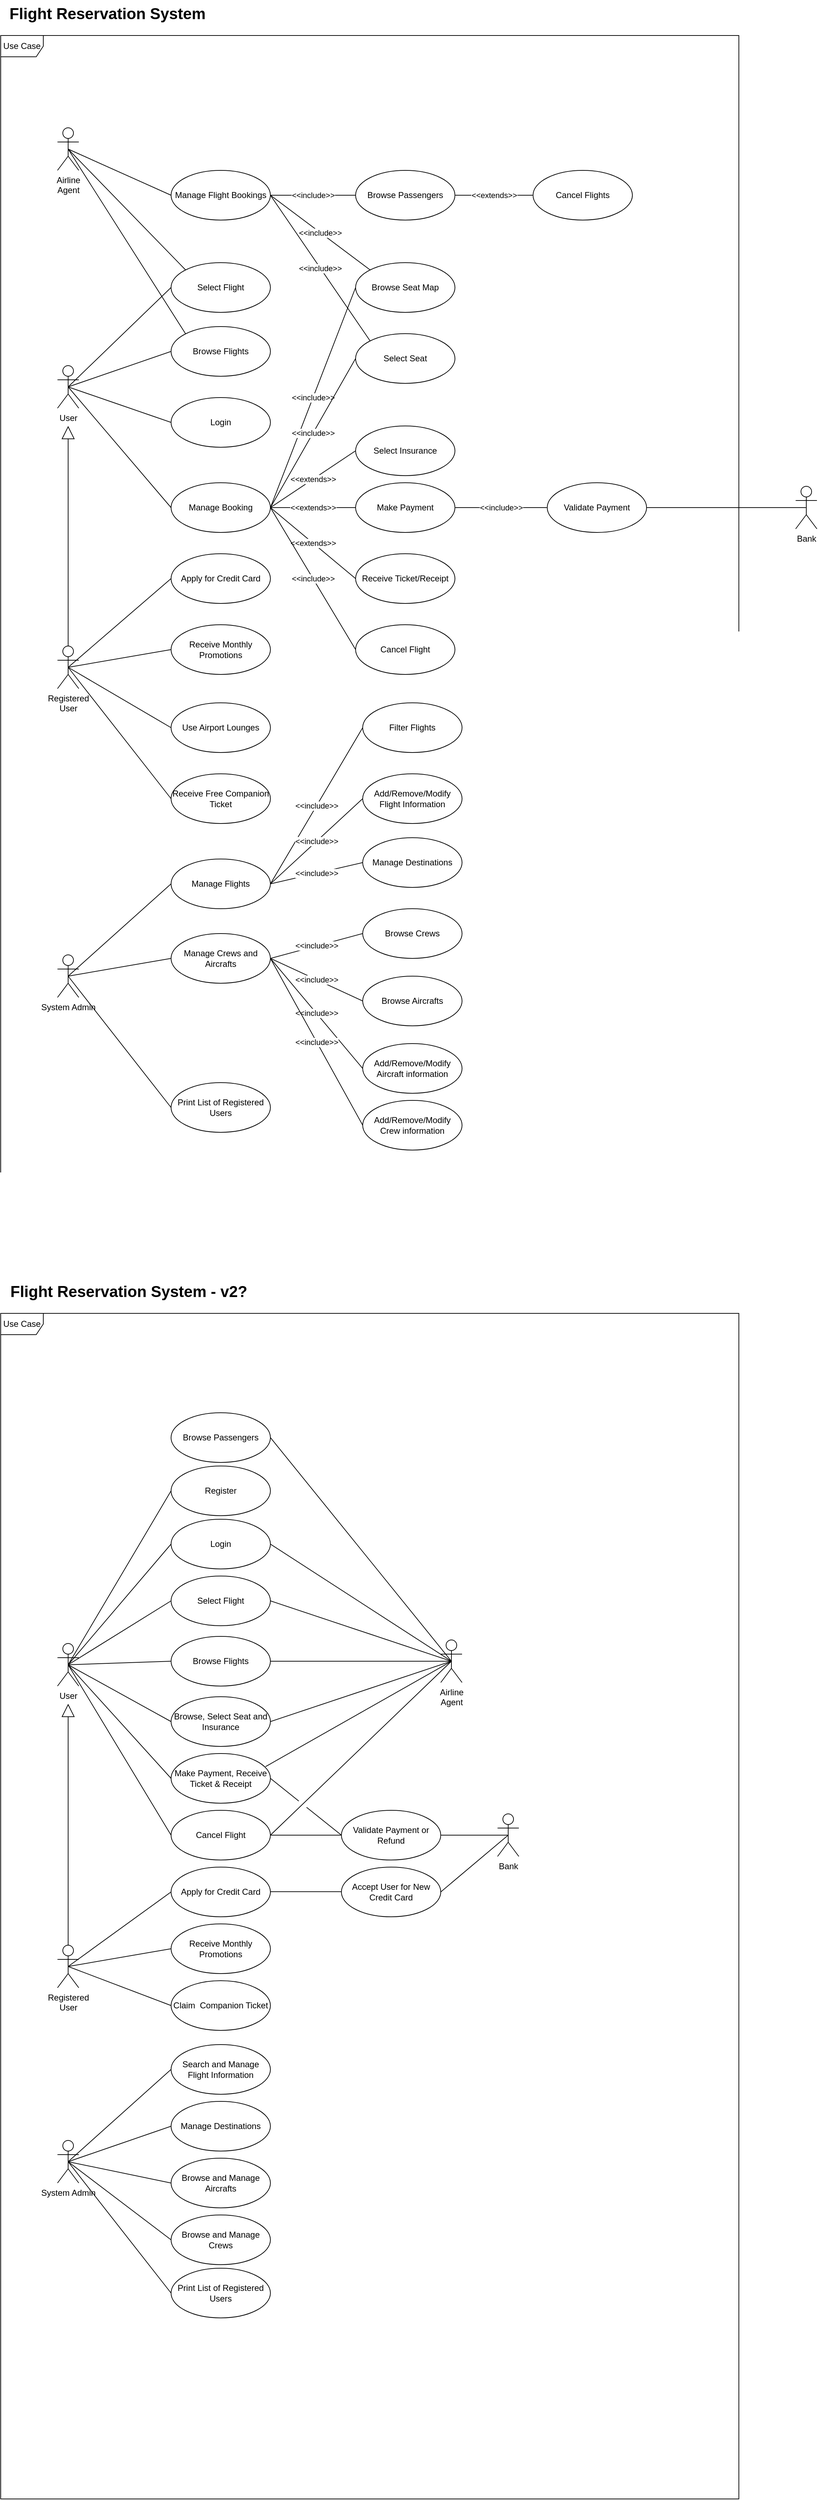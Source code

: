 <mxfile version="22.1.3" type="google">
  <diagram name="Page-1" id="1ck09jtLdA_UZ45gjzAM">
    <mxGraphModel grid="1" page="1" gridSize="10" guides="1" tooltips="1" connect="1" arrows="1" fold="1" pageScale="1" pageWidth="850" pageHeight="1100" math="0" shadow="0">
      <root>
        <mxCell id="0" />
        <mxCell id="1" parent="0" />
        <mxCell id="BXBDbw9fCn3K_kXdg8fw-1" value="Registered&lt;br&gt;User" style="shape=umlActor;verticalLabelPosition=bottom;verticalAlign=top;html=1;" vertex="1" parent="1">
          <mxGeometry x="350" y="600" width="30" height="60" as="geometry" />
        </mxCell>
        <mxCell id="BXBDbw9fCn3K_kXdg8fw-4" value="Use Case" style="shape=umlFrame;whiteSpace=wrap;html=1;pointerEvents=0;" vertex="1" parent="1">
          <mxGeometry x="270" y="-260" width="1040" height="1670" as="geometry" />
        </mxCell>
        <mxCell id="BXBDbw9fCn3K_kXdg8fw-6" value="&lt;font style=&quot;font-size: 22px;&quot;&gt;Flight Reservation System&lt;/font&gt;" style="text;html=1;align=center;verticalAlign=middle;resizable=0;points=[];autosize=1;strokeColor=none;fillColor=none;fontStyle=1" vertex="1" parent="1">
          <mxGeometry x="270" y="-310" width="300" height="40" as="geometry" />
        </mxCell>
        <mxCell id="BXBDbw9fCn3K_kXdg8fw-7" value="Login" style="ellipse;whiteSpace=wrap;html=1;" vertex="1" parent="1">
          <mxGeometry x="510" y="250" width="140" height="70" as="geometry" />
        </mxCell>
        <mxCell id="BXBDbw9fCn3K_kXdg8fw-8" value="Browse Flights" style="ellipse;whiteSpace=wrap;html=1;" vertex="1" parent="1">
          <mxGeometry x="510" y="150" width="140" height="70" as="geometry" />
        </mxCell>
        <mxCell id="BXBDbw9fCn3K_kXdg8fw-9" value="Select Flight" style="ellipse;whiteSpace=wrap;html=1;" vertex="1" parent="1">
          <mxGeometry x="510" y="60" width="140" height="70" as="geometry" />
        </mxCell>
        <mxCell id="BXBDbw9fCn3K_kXdg8fw-10" value="Browse Seat Map" style="ellipse;whiteSpace=wrap;html=1;" vertex="1" parent="1">
          <mxGeometry x="770" y="60" width="140" height="70" as="geometry" />
        </mxCell>
        <mxCell id="BXBDbw9fCn3K_kXdg8fw-11" value="Select Seat" style="ellipse;whiteSpace=wrap;html=1;" vertex="1" parent="1">
          <mxGeometry x="770" y="160" width="140" height="70" as="geometry" />
        </mxCell>
        <mxCell id="BXBDbw9fCn3K_kXdg8fw-12" value="Select Insurance" style="ellipse;whiteSpace=wrap;html=1;" vertex="1" parent="1">
          <mxGeometry x="770" y="290" width="140" height="70" as="geometry" />
        </mxCell>
        <mxCell id="BXBDbw9fCn3K_kXdg8fw-13" value="Make Payment" style="ellipse;whiteSpace=wrap;html=1;" vertex="1" parent="1">
          <mxGeometry x="770" y="370" width="140" height="70" as="geometry" />
        </mxCell>
        <mxCell id="BXBDbw9fCn3K_kXdg8fw-14" value="Receive Ticket/Receipt" style="ellipse;whiteSpace=wrap;html=1;" vertex="1" parent="1">
          <mxGeometry x="770" y="470" width="140" height="70" as="geometry" />
        </mxCell>
        <mxCell id="BXBDbw9fCn3K_kXdg8fw-15" value="Cancel Flight" style="ellipse;whiteSpace=wrap;html=1;" vertex="1" parent="1">
          <mxGeometry x="770" y="570" width="140" height="70" as="geometry" />
        </mxCell>
        <mxCell id="BXBDbw9fCn3K_kXdg8fw-16" value="Apply for Credit Card" style="ellipse;whiteSpace=wrap;html=1;" vertex="1" parent="1">
          <mxGeometry x="510" y="470" width="140" height="70" as="geometry" />
        </mxCell>
        <mxCell id="BXBDbw9fCn3K_kXdg8fw-17" value="Receive Monthly Promotions" style="ellipse;whiteSpace=wrap;html=1;" vertex="1" parent="1">
          <mxGeometry x="510" y="570" width="140" height="70" as="geometry" />
        </mxCell>
        <mxCell id="BXBDbw9fCn3K_kXdg8fw-18" value="Use Airport Lounges" style="ellipse;whiteSpace=wrap;html=1;" vertex="1" parent="1">
          <mxGeometry x="510" y="680" width="140" height="70" as="geometry" />
        </mxCell>
        <mxCell id="BXBDbw9fCn3K_kXdg8fw-19" value="Receive Free Companion Ticket" style="ellipse;whiteSpace=wrap;html=1;" vertex="1" parent="1">
          <mxGeometry x="510" y="780" width="140" height="70" as="geometry" />
        </mxCell>
        <mxCell id="BXBDbw9fCn3K_kXdg8fw-20" value="Manage Booking" style="ellipse;whiteSpace=wrap;html=1;" vertex="1" parent="1">
          <mxGeometry x="510" y="370" width="140" height="70" as="geometry" />
        </mxCell>
        <mxCell id="BXBDbw9fCn3K_kXdg8fw-21" value="&amp;lt;&amp;lt;include&amp;gt;&amp;gt;" style="endArrow=none;html=1;rounded=0;entryX=1;entryY=0.5;entryDx=0;entryDy=0;exitX=0;exitY=0.5;exitDx=0;exitDy=0;" edge="1" parent="1" source="BXBDbw9fCn3K_kXdg8fw-10" target="BXBDbw9fCn3K_kXdg8fw-20">
          <mxGeometry width="50" height="50" relative="1" as="geometry">
            <mxPoint x="400" y="450" as="sourcePoint" />
            <mxPoint x="450" y="400" as="targetPoint" />
          </mxGeometry>
        </mxCell>
        <mxCell id="BXBDbw9fCn3K_kXdg8fw-22" value="&amp;lt;&amp;lt;include&amp;gt;&amp;gt;" style="endArrow=none;html=1;rounded=0;entryX=1;entryY=0.5;entryDx=0;entryDy=0;exitX=0;exitY=0.5;exitDx=0;exitDy=0;" edge="1" parent="1" source="BXBDbw9fCn3K_kXdg8fw-11" target="BXBDbw9fCn3K_kXdg8fw-20">
          <mxGeometry width="50" height="50" relative="1" as="geometry">
            <mxPoint x="770" y="245" as="sourcePoint" />
            <mxPoint x="660" y="415" as="targetPoint" />
          </mxGeometry>
        </mxCell>
        <mxCell id="BXBDbw9fCn3K_kXdg8fw-23" value="&amp;lt;&amp;lt;extends&amp;gt;&amp;gt;" style="endArrow=none;html=1;rounded=0;entryX=1;entryY=0.5;entryDx=0;entryDy=0;exitX=0;exitY=0.5;exitDx=0;exitDy=0;" edge="1" parent="1" source="BXBDbw9fCn3K_kXdg8fw-12" target="BXBDbw9fCn3K_kXdg8fw-20">
          <mxGeometry width="50" height="50" relative="1" as="geometry">
            <mxPoint x="780" y="345" as="sourcePoint" />
            <mxPoint x="660" y="415" as="targetPoint" />
          </mxGeometry>
        </mxCell>
        <mxCell id="BXBDbw9fCn3K_kXdg8fw-24" value="&amp;lt;&amp;lt;extends&amp;gt;&amp;gt;" style="endArrow=none;html=1;rounded=0;entryX=1;entryY=0.5;entryDx=0;entryDy=0;exitX=0;exitY=0.5;exitDx=0;exitDy=0;" edge="1" parent="1" source="BXBDbw9fCn3K_kXdg8fw-13" target="BXBDbw9fCn3K_kXdg8fw-20">
          <mxGeometry width="50" height="50" relative="1" as="geometry">
            <mxPoint x="790" y="355" as="sourcePoint" />
            <mxPoint x="670" y="425" as="targetPoint" />
            <mxPoint as="offset" />
          </mxGeometry>
        </mxCell>
        <mxCell id="BXBDbw9fCn3K_kXdg8fw-25" value="&amp;lt;&amp;lt;extends&amp;gt;&amp;gt;" style="endArrow=none;html=1;rounded=0;entryX=1;entryY=0.5;entryDx=0;entryDy=0;exitX=0;exitY=0.5;exitDx=0;exitDy=0;" edge="1" parent="1" source="BXBDbw9fCn3K_kXdg8fw-14" target="BXBDbw9fCn3K_kXdg8fw-20">
          <mxGeometry width="50" height="50" relative="1" as="geometry">
            <mxPoint x="800" y="365" as="sourcePoint" />
            <mxPoint x="680" y="435" as="targetPoint" />
          </mxGeometry>
        </mxCell>
        <mxCell id="BXBDbw9fCn3K_kXdg8fw-26" value="&amp;lt;&amp;lt;include&amp;gt;&amp;gt;" style="endArrow=none;html=1;rounded=0;entryX=1;entryY=0.5;entryDx=0;entryDy=0;exitX=0;exitY=0.5;exitDx=0;exitDy=0;" edge="1" parent="1" source="BXBDbw9fCn3K_kXdg8fw-15" target="BXBDbw9fCn3K_kXdg8fw-20">
          <mxGeometry width="50" height="50" relative="1" as="geometry">
            <mxPoint x="810" y="375" as="sourcePoint" />
            <mxPoint x="690" y="445" as="targetPoint" />
          </mxGeometry>
        </mxCell>
        <mxCell id="BXBDbw9fCn3K_kXdg8fw-27" value="User" style="shape=umlActor;verticalLabelPosition=bottom;verticalAlign=top;html=1;" vertex="1" parent="1">
          <mxGeometry x="350" y="205" width="30" height="60" as="geometry" />
        </mxCell>
        <mxCell id="BXBDbw9fCn3K_kXdg8fw-28" value="" style="endArrow=none;html=1;rounded=0;entryX=0.5;entryY=0.5;entryDx=0;entryDy=0;exitX=0;exitY=0.5;exitDx=0;exitDy=0;entryPerimeter=0;" edge="1" parent="1" source="BXBDbw9fCn3K_kXdg8fw-16" target="BXBDbw9fCn3K_kXdg8fw-1">
          <mxGeometry x="0.003" width="50" height="50" relative="1" as="geometry">
            <mxPoint x="810" y="775" as="sourcePoint" />
            <mxPoint x="660" y="415" as="targetPoint" />
            <mxPoint as="offset" />
          </mxGeometry>
        </mxCell>
        <mxCell id="BXBDbw9fCn3K_kXdg8fw-30" value="" style="endArrow=none;html=1;rounded=0;entryX=0.5;entryY=0.5;entryDx=0;entryDy=0;exitX=0;exitY=0.5;exitDx=0;exitDy=0;entryPerimeter=0;" edge="1" parent="1" source="BXBDbw9fCn3K_kXdg8fw-17" target="BXBDbw9fCn3K_kXdg8fw-1">
          <mxGeometry x="0.003" width="50" height="50" relative="1" as="geometry">
            <mxPoint x="520" y="515" as="sourcePoint" />
            <mxPoint x="375" y="640" as="targetPoint" />
            <mxPoint as="offset" />
          </mxGeometry>
        </mxCell>
        <mxCell id="BXBDbw9fCn3K_kXdg8fw-31" value="" style="endArrow=none;html=1;rounded=0;entryX=0.5;entryY=0.5;entryDx=0;entryDy=0;exitX=0;exitY=0.5;exitDx=0;exitDy=0;entryPerimeter=0;" edge="1" parent="1" source="BXBDbw9fCn3K_kXdg8fw-18" target="BXBDbw9fCn3K_kXdg8fw-1">
          <mxGeometry x="0.003" width="50" height="50" relative="1" as="geometry">
            <mxPoint x="520" y="615" as="sourcePoint" />
            <mxPoint x="375" y="640" as="targetPoint" />
            <mxPoint as="offset" />
          </mxGeometry>
        </mxCell>
        <mxCell id="BXBDbw9fCn3K_kXdg8fw-32" value="" style="endArrow=none;html=1;rounded=0;entryX=0.5;entryY=0.5;entryDx=0;entryDy=0;exitX=0;exitY=0.5;exitDx=0;exitDy=0;entryPerimeter=0;" edge="1" parent="1" source="BXBDbw9fCn3K_kXdg8fw-19" target="BXBDbw9fCn3K_kXdg8fw-1">
          <mxGeometry x="0.003" width="50" height="50" relative="1" as="geometry">
            <mxPoint x="1530" y="585" as="sourcePoint" />
            <mxPoint x="1385" y="400" as="targetPoint" />
            <mxPoint as="offset" />
          </mxGeometry>
        </mxCell>
        <mxCell id="BXBDbw9fCn3K_kXdg8fw-33" value="" style="endArrow=block;endSize=16;endFill=0;html=1;rounded=0;exitX=0.5;exitY=0;exitDx=0;exitDy=0;exitPerimeter=0;" edge="1" parent="1" source="BXBDbw9fCn3K_kXdg8fw-1">
          <mxGeometry width="160" relative="1" as="geometry">
            <mxPoint x="225" y="512.02" as="sourcePoint" />
            <mxPoint x="365" y="290" as="targetPoint" />
            <mxPoint as="offset" />
          </mxGeometry>
        </mxCell>
        <mxCell id="BXBDbw9fCn3K_kXdg8fw-38" value="" style="endArrow=none;html=1;rounded=0;entryX=0.5;entryY=0.5;entryDx=0;entryDy=0;exitX=0;exitY=0.5;exitDx=0;exitDy=0;entryPerimeter=0;" edge="1" parent="1" source="BXBDbw9fCn3K_kXdg8fw-7" target="BXBDbw9fCn3K_kXdg8fw-27">
          <mxGeometry x="0.003" width="50" height="50" relative="1" as="geometry">
            <mxPoint x="510" y="95" as="sourcePoint" />
            <mxPoint x="365" y="235" as="targetPoint" />
            <mxPoint as="offset" />
          </mxGeometry>
        </mxCell>
        <mxCell id="BXBDbw9fCn3K_kXdg8fw-39" value="" style="endArrow=none;html=1;rounded=0;entryX=0.5;entryY=0.5;entryDx=0;entryDy=0;exitX=0;exitY=0.5;exitDx=0;exitDy=0;entryPerimeter=0;" edge="1" parent="1" source="BXBDbw9fCn3K_kXdg8fw-8" target="BXBDbw9fCn3K_kXdg8fw-27">
          <mxGeometry x="0.003" width="50" height="50" relative="1" as="geometry">
            <mxPoint x="520" y="105" as="sourcePoint" />
            <mxPoint x="375" y="245" as="targetPoint" />
            <mxPoint as="offset" />
          </mxGeometry>
        </mxCell>
        <mxCell id="BXBDbw9fCn3K_kXdg8fw-40" value="" style="endArrow=none;html=1;rounded=0;entryX=0.5;entryY=0.5;entryDx=0;entryDy=0;exitX=0;exitY=0.5;exitDx=0;exitDy=0;entryPerimeter=0;" edge="1" parent="1" source="BXBDbw9fCn3K_kXdg8fw-9" target="BXBDbw9fCn3K_kXdg8fw-27">
          <mxGeometry x="0.003" width="50" height="50" relative="1" as="geometry">
            <mxPoint x="520" y="205" as="sourcePoint" />
            <mxPoint x="375" y="245" as="targetPoint" />
            <mxPoint as="offset" />
          </mxGeometry>
        </mxCell>
        <mxCell id="BXBDbw9fCn3K_kXdg8fw-41" value="" style="endArrow=none;html=1;rounded=0;entryX=0.5;entryY=0.5;entryDx=0;entryDy=0;exitX=0;exitY=0.5;exitDx=0;exitDy=0;entryPerimeter=0;" edge="1" parent="1" source="BXBDbw9fCn3K_kXdg8fw-20" target="BXBDbw9fCn3K_kXdg8fw-27">
          <mxGeometry x="0.003" width="50" height="50" relative="1" as="geometry">
            <mxPoint x="520" y="295" as="sourcePoint" />
            <mxPoint x="375" y="245" as="targetPoint" />
            <mxPoint as="offset" />
          </mxGeometry>
        </mxCell>
        <mxCell id="BXBDbw9fCn3K_kXdg8fw-42" value="System Admin" style="shape=umlActor;verticalLabelPosition=bottom;verticalAlign=top;html=1;" vertex="1" parent="1">
          <mxGeometry x="350" y="1035" width="30" height="60" as="geometry" />
        </mxCell>
        <mxCell id="BXBDbw9fCn3K_kXdg8fw-43" value="Manage Crews and Aircrafts" style="ellipse;whiteSpace=wrap;html=1;" vertex="1" parent="1">
          <mxGeometry x="510" y="1005" width="140" height="70" as="geometry" />
        </mxCell>
        <mxCell id="BXBDbw9fCn3K_kXdg8fw-45" value="Print List of Registered Users" style="ellipse;whiteSpace=wrap;html=1;" vertex="1" parent="1">
          <mxGeometry x="510" y="1215" width="140" height="70" as="geometry" />
        </mxCell>
        <mxCell id="BXBDbw9fCn3K_kXdg8fw-46" value="" style="endArrow=none;html=1;rounded=0;entryX=0.5;entryY=0.5;entryDx=0;entryDy=0;exitX=0;exitY=0.5;exitDx=0;exitDy=0;entryPerimeter=0;" edge="1" parent="1" source="BXBDbw9fCn3K_kXdg8fw-50" target="BXBDbw9fCn3K_kXdg8fw-42">
          <mxGeometry x="0.003" width="50" height="50" relative="1" as="geometry">
            <mxPoint x="510" y="940" as="sourcePoint" />
            <mxPoint x="660" y="850" as="targetPoint" />
            <mxPoint as="offset" />
          </mxGeometry>
        </mxCell>
        <mxCell id="BXBDbw9fCn3K_kXdg8fw-47" value="" style="endArrow=none;html=1;rounded=0;entryX=0.5;entryY=0.5;entryDx=0;entryDy=0;exitX=0;exitY=0.5;exitDx=0;exitDy=0;entryPerimeter=0;" edge="1" parent="1" source="BXBDbw9fCn3K_kXdg8fw-43" target="BXBDbw9fCn3K_kXdg8fw-42">
          <mxGeometry x="0.003" width="50" height="50" relative="1" as="geometry">
            <mxPoint x="520" y="950" as="sourcePoint" />
            <mxPoint x="375" y="1075" as="targetPoint" />
            <mxPoint as="offset" />
          </mxGeometry>
        </mxCell>
        <mxCell id="BXBDbw9fCn3K_kXdg8fw-49" value="" style="endArrow=none;html=1;rounded=0;entryX=0.5;entryY=0.5;entryDx=0;entryDy=0;exitX=0;exitY=0.5;exitDx=0;exitDy=0;entryPerimeter=0;" edge="1" parent="1" source="BXBDbw9fCn3K_kXdg8fw-45" target="BXBDbw9fCn3K_kXdg8fw-42">
          <mxGeometry x="0.003" width="50" height="50" relative="1" as="geometry">
            <mxPoint x="520" y="1160" as="sourcePoint" />
            <mxPoint x="375" y="1075" as="targetPoint" />
            <mxPoint as="offset" />
          </mxGeometry>
        </mxCell>
        <mxCell id="BXBDbw9fCn3K_kXdg8fw-50" value="Manage Flights" style="ellipse;whiteSpace=wrap;html=1;" vertex="1" parent="1">
          <mxGeometry x="510" y="900" width="140" height="70" as="geometry" />
        </mxCell>
        <mxCell id="BXBDbw9fCn3K_kXdg8fw-53" value="Validate Payment" style="ellipse;whiteSpace=wrap;html=1;" vertex="1" parent="1">
          <mxGeometry x="1040" y="370" width="140" height="70" as="geometry" />
        </mxCell>
        <mxCell id="BXBDbw9fCn3K_kXdg8fw-55" value="&amp;lt;&amp;lt;include&amp;gt;&amp;gt;" style="endArrow=none;html=1;rounded=0;entryX=0;entryY=0.5;entryDx=0;entryDy=0;exitX=1;exitY=0.5;exitDx=0;exitDy=0;" edge="1" parent="1" source="BXBDbw9fCn3K_kXdg8fw-13" target="BXBDbw9fCn3K_kXdg8fw-53">
          <mxGeometry width="50" height="50" relative="1" as="geometry">
            <mxPoint x="780" y="415" as="sourcePoint" />
            <mxPoint x="660" y="415" as="targetPoint" />
          </mxGeometry>
        </mxCell>
        <mxCell id="BXBDbw9fCn3K_kXdg8fw-57" value="Bank" style="shape=umlActor;verticalLabelPosition=bottom;verticalAlign=top;html=1;" vertex="1" parent="1">
          <mxGeometry x="1390" y="375" width="30" height="60" as="geometry" />
        </mxCell>
        <mxCell id="BXBDbw9fCn3K_kXdg8fw-59" value="" style="endArrow=none;html=1;rounded=0;entryX=0.5;entryY=0.5;entryDx=0;entryDy=0;exitX=1;exitY=0.5;exitDx=0;exitDy=0;entryPerimeter=0;" edge="1" parent="1" source="BXBDbw9fCn3K_kXdg8fw-53" target="BXBDbw9fCn3K_kXdg8fw-57">
          <mxGeometry x="0.003" width="50" height="50" relative="1" as="geometry">
            <mxPoint x="520" y="415" as="sourcePoint" />
            <mxPoint x="375" y="245" as="targetPoint" />
            <mxPoint as="offset" />
          </mxGeometry>
        </mxCell>
        <mxCell id="BXBDbw9fCn3K_kXdg8fw-60" value="Airline&lt;br&gt;Agent" style="shape=umlActor;verticalLabelPosition=bottom;verticalAlign=top;html=1;" vertex="1" parent="1">
          <mxGeometry x="350" y="-130" width="30" height="60" as="geometry" />
        </mxCell>
        <mxCell id="BXBDbw9fCn3K_kXdg8fw-62" value="" style="endArrow=none;html=1;rounded=0;entryX=0;entryY=0;entryDx=0;entryDy=0;exitX=0.5;exitY=0.5;exitDx=0;exitDy=0;exitPerimeter=0;" edge="1" parent="1" source="BXBDbw9fCn3K_kXdg8fw-60" target="BXBDbw9fCn3K_kXdg8fw-9">
          <mxGeometry x="0.003" width="50" height="50" relative="1" as="geometry">
            <mxPoint x="520" y="105" as="sourcePoint" />
            <mxPoint x="375" y="245" as="targetPoint" />
            <mxPoint as="offset" />
          </mxGeometry>
        </mxCell>
        <mxCell id="BXBDbw9fCn3K_kXdg8fw-63" value="" style="endArrow=none;html=1;rounded=0;entryX=0;entryY=0;entryDx=0;entryDy=0;exitX=0.5;exitY=0.5;exitDx=0;exitDy=0;exitPerimeter=0;" edge="1" parent="1" source="BXBDbw9fCn3K_kXdg8fw-60" target="BXBDbw9fCn3K_kXdg8fw-8">
          <mxGeometry x="0.003" width="50" height="50" relative="1" as="geometry">
            <mxPoint x="375" y="-90" as="sourcePoint" />
            <mxPoint x="520" y="105" as="targetPoint" />
            <mxPoint as="offset" />
          </mxGeometry>
        </mxCell>
        <mxCell id="BXBDbw9fCn3K_kXdg8fw-64" value="Manage Flight Bookings" style="ellipse;whiteSpace=wrap;html=1;" vertex="1" parent="1">
          <mxGeometry x="510" y="-70" width="140" height="70" as="geometry" />
        </mxCell>
        <mxCell id="BXBDbw9fCn3K_kXdg8fw-65" value="&amp;lt;&amp;lt;include&amp;gt;&amp;gt;" style="endArrow=none;html=1;rounded=0;entryX=0;entryY=0;entryDx=0;entryDy=0;exitX=1;exitY=0.5;exitDx=0;exitDy=0;" edge="1" parent="1" source="BXBDbw9fCn3K_kXdg8fw-64" target="BXBDbw9fCn3K_kXdg8fw-10">
          <mxGeometry width="50" height="50" relative="1" as="geometry">
            <mxPoint x="780" y="105" as="sourcePoint" />
            <mxPoint x="660" y="415" as="targetPoint" />
          </mxGeometry>
        </mxCell>
        <mxCell id="BXBDbw9fCn3K_kXdg8fw-66" value="&amp;lt;&amp;lt;include&amp;gt;&amp;gt;" style="endArrow=none;html=1;rounded=0;entryX=0;entryY=0;entryDx=0;entryDy=0;exitX=1;exitY=0.5;exitDx=0;exitDy=0;" edge="1" parent="1" source="BXBDbw9fCn3K_kXdg8fw-64" target="BXBDbw9fCn3K_kXdg8fw-11">
          <mxGeometry width="50" height="50" relative="1" as="geometry">
            <mxPoint x="660" y="-25" as="sourcePoint" />
            <mxPoint x="801" y="80" as="targetPoint" />
          </mxGeometry>
        </mxCell>
        <mxCell id="BXBDbw9fCn3K_kXdg8fw-67" value="Browse Passengers" style="ellipse;whiteSpace=wrap;html=1;" vertex="1" parent="1">
          <mxGeometry x="770" y="-70" width="140" height="70" as="geometry" />
        </mxCell>
        <mxCell id="BXBDbw9fCn3K_kXdg8fw-68" value="&amp;lt;&amp;lt;include&amp;gt;&amp;gt;" style="endArrow=none;html=1;rounded=0;entryX=0;entryY=0.5;entryDx=0;entryDy=0;exitX=1;exitY=0.5;exitDx=0;exitDy=0;" edge="1" parent="1" source="BXBDbw9fCn3K_kXdg8fw-64" target="BXBDbw9fCn3K_kXdg8fw-67">
          <mxGeometry width="50" height="50" relative="1" as="geometry">
            <mxPoint x="660" y="-25" as="sourcePoint" />
            <mxPoint x="801" y="80" as="targetPoint" />
          </mxGeometry>
        </mxCell>
        <mxCell id="BXBDbw9fCn3K_kXdg8fw-69" value="" style="endArrow=none;html=1;rounded=0;entryX=0;entryY=0.5;entryDx=0;entryDy=0;exitX=0.5;exitY=0.5;exitDx=0;exitDy=0;exitPerimeter=0;" edge="1" parent="1" source="BXBDbw9fCn3K_kXdg8fw-60" target="BXBDbw9fCn3K_kXdg8fw-64">
          <mxGeometry x="0.003" width="50" height="50" relative="1" as="geometry">
            <mxPoint x="375" y="-90" as="sourcePoint" />
            <mxPoint x="541" y="80" as="targetPoint" />
            <mxPoint as="offset" />
          </mxGeometry>
        </mxCell>
        <mxCell id="BXBDbw9fCn3K_kXdg8fw-74" value="Cancel Flights" style="ellipse;whiteSpace=wrap;html=1;" vertex="1" parent="1">
          <mxGeometry x="1020" y="-70" width="140" height="70" as="geometry" />
        </mxCell>
        <mxCell id="BXBDbw9fCn3K_kXdg8fw-76" value="&amp;lt;&amp;lt;include&amp;gt;&amp;gt;" style="endArrow=none;html=1;rounded=0;entryX=0;entryY=0.5;entryDx=0;entryDy=0;exitX=1;exitY=0.5;exitDx=0;exitDy=0;" edge="1" parent="1" source="BXBDbw9fCn3K_kXdg8fw-50" target="BXBDbw9fCn3K_kXdg8fw-77">
          <mxGeometry width="50" height="50" relative="1" as="geometry">
            <mxPoint x="780" y="615" as="sourcePoint" />
            <mxPoint x="660" y="415" as="targetPoint" />
          </mxGeometry>
        </mxCell>
        <mxCell id="BXBDbw9fCn3K_kXdg8fw-77" value="Filter Flights" style="ellipse;whiteSpace=wrap;html=1;" vertex="1" parent="1">
          <mxGeometry x="780" y="680" width="140" height="70" as="geometry" />
        </mxCell>
        <mxCell id="BXBDbw9fCn3K_kXdg8fw-78" value="Add/Remove/Modify&lt;br&gt;Flight Information" style="ellipse;whiteSpace=wrap;html=1;" vertex="1" parent="1">
          <mxGeometry x="780" y="780" width="140" height="70" as="geometry" />
        </mxCell>
        <mxCell id="BXBDbw9fCn3K_kXdg8fw-79" value="&amp;lt;&amp;lt;include&amp;gt;&amp;gt;" style="endArrow=none;html=1;rounded=0;entryX=0;entryY=0.5;entryDx=0;entryDy=0;exitX=1;exitY=0.5;exitDx=0;exitDy=0;" edge="1" parent="1" source="BXBDbw9fCn3K_kXdg8fw-50" target="BXBDbw9fCn3K_kXdg8fw-78">
          <mxGeometry width="50" height="50" relative="1" as="geometry">
            <mxPoint x="660" y="945" as="sourcePoint" />
            <mxPoint x="790" y="875" as="targetPoint" />
          </mxGeometry>
        </mxCell>
        <mxCell id="BXBDbw9fCn3K_kXdg8fw-80" value="Browse Crews" style="ellipse;whiteSpace=wrap;html=1;" vertex="1" parent="1">
          <mxGeometry x="780" y="970" width="140" height="70" as="geometry" />
        </mxCell>
        <mxCell id="BXBDbw9fCn3K_kXdg8fw-81" value="Browse Aircrafts" style="ellipse;whiteSpace=wrap;html=1;" vertex="1" parent="1">
          <mxGeometry x="780" y="1065" width="140" height="70" as="geometry" />
        </mxCell>
        <mxCell id="BXBDbw9fCn3K_kXdg8fw-82" value="Add/Remove/Modify&lt;br style=&quot;border-color: var(--border-color);&quot;&gt;Aircraft information" style="ellipse;whiteSpace=wrap;html=1;" vertex="1" parent="1">
          <mxGeometry x="780" y="1160" width="140" height="70" as="geometry" />
        </mxCell>
        <mxCell id="BXBDbw9fCn3K_kXdg8fw-83" value="&amp;lt;&amp;lt;include&amp;gt;&amp;gt;" style="endArrow=none;html=1;rounded=0;entryX=0;entryY=0.5;entryDx=0;entryDy=0;exitX=1;exitY=0.5;exitDx=0;exitDy=0;" edge="1" parent="1" source="BXBDbw9fCn3K_kXdg8fw-43" target="BXBDbw9fCn3K_kXdg8fw-80">
          <mxGeometry width="50" height="50" relative="1" as="geometry">
            <mxPoint x="820" y="1195" as="sourcePoint" />
            <mxPoint x="960" y="980" as="targetPoint" />
          </mxGeometry>
        </mxCell>
        <mxCell id="BXBDbw9fCn3K_kXdg8fw-84" value="&amp;lt;&amp;lt;include&amp;gt;&amp;gt;" style="endArrow=none;html=1;rounded=0;entryX=0;entryY=0.5;entryDx=0;entryDy=0;exitX=1;exitY=0.5;exitDx=0;exitDy=0;" edge="1" parent="1" source="BXBDbw9fCn3K_kXdg8fw-43" target="BXBDbw9fCn3K_kXdg8fw-81">
          <mxGeometry width="50" height="50" relative="1" as="geometry">
            <mxPoint x="820" y="1195" as="sourcePoint" />
            <mxPoint x="960" y="1080" as="targetPoint" />
          </mxGeometry>
        </mxCell>
        <mxCell id="BXBDbw9fCn3K_kXdg8fw-85" value="&amp;lt;&amp;lt;include&amp;gt;&amp;gt;" style="endArrow=none;html=1;rounded=0;entryX=0;entryY=0.5;entryDx=0;entryDy=0;exitX=1;exitY=0.5;exitDx=0;exitDy=0;" edge="1" parent="1" source="BXBDbw9fCn3K_kXdg8fw-43" target="BXBDbw9fCn3K_kXdg8fw-82">
          <mxGeometry width="50" height="50" relative="1" as="geometry">
            <mxPoint x="820" y="1195" as="sourcePoint" />
            <mxPoint x="960" y="1175" as="targetPoint" />
          </mxGeometry>
        </mxCell>
        <mxCell id="BXBDbw9fCn3K_kXdg8fw-86" value="Manage Destinations" style="ellipse;whiteSpace=wrap;html=1;" vertex="1" parent="1">
          <mxGeometry x="780" y="870" width="140" height="70" as="geometry" />
        </mxCell>
        <mxCell id="BXBDbw9fCn3K_kXdg8fw-87" value="&amp;lt;&amp;lt;include&amp;gt;&amp;gt;" style="endArrow=none;html=1;rounded=0;entryX=0;entryY=0.5;entryDx=0;entryDy=0;exitX=1;exitY=0.5;exitDx=0;exitDy=0;" edge="1" parent="1" source="BXBDbw9fCn3K_kXdg8fw-50" target="BXBDbw9fCn3K_kXdg8fw-86">
          <mxGeometry width="50" height="50" relative="1" as="geometry">
            <mxPoint x="660" y="945" as="sourcePoint" />
            <mxPoint x="790" y="825" as="targetPoint" />
          </mxGeometry>
        </mxCell>
        <mxCell id="BXBDbw9fCn3K_kXdg8fw-88" value="Add/Remove/Modify&lt;br style=&quot;border-color: var(--border-color);&quot;&gt;Crew information" style="ellipse;whiteSpace=wrap;html=1;" vertex="1" parent="1">
          <mxGeometry x="780" y="1240" width="140" height="70" as="geometry" />
        </mxCell>
        <mxCell id="BXBDbw9fCn3K_kXdg8fw-89" value="&amp;lt;&amp;lt;include&amp;gt;&amp;gt;" style="endArrow=none;html=1;rounded=0;entryX=0;entryY=0.5;entryDx=0;entryDy=0;exitX=1;exitY=0.5;exitDx=0;exitDy=0;" edge="1" parent="1" source="BXBDbw9fCn3K_kXdg8fw-43" target="BXBDbw9fCn3K_kXdg8fw-88">
          <mxGeometry width="50" height="50" relative="1" as="geometry">
            <mxPoint x="660" y="1050" as="sourcePoint" />
            <mxPoint x="790" y="1205" as="targetPoint" />
          </mxGeometry>
        </mxCell>
        <mxCell id="BXBDbw9fCn3K_kXdg8fw-90" value="&amp;lt;&amp;lt;extends&amp;gt;&amp;gt;" style="endArrow=none;html=1;rounded=0;entryX=1;entryY=0.5;entryDx=0;entryDy=0;exitX=0;exitY=0.5;exitDx=0;exitDy=0;" edge="1" parent="1" source="BXBDbw9fCn3K_kXdg8fw-74" target="BXBDbw9fCn3K_kXdg8fw-67">
          <mxGeometry width="50" height="50" relative="1" as="geometry">
            <mxPoint x="990" y="-40" as="sourcePoint" />
            <mxPoint x="960" y="-10" as="targetPoint" />
            <mxPoint as="offset" />
          </mxGeometry>
        </mxCell>
        <mxCell id="Ita-3rXcEoMlcefwzyrw-1" value="Registered&lt;br&gt;User" style="shape=umlActor;verticalLabelPosition=bottom;verticalAlign=top;html=1;" vertex="1" parent="1">
          <mxGeometry x="350" y="2430" width="30" height="60" as="geometry" />
        </mxCell>
        <mxCell id="Ita-3rXcEoMlcefwzyrw-2" value="Use Case" style="shape=umlFrame;whiteSpace=wrap;html=1;pointerEvents=0;" vertex="1" parent="1">
          <mxGeometry x="270" y="1540" width="1040" height="1670" as="geometry" />
        </mxCell>
        <mxCell id="Ita-3rXcEoMlcefwzyrw-3" value="&lt;font style=&quot;font-size: 22px;&quot;&gt;Flight Reservation System - v2?&lt;/font&gt;" style="text;html=1;align=center;verticalAlign=middle;resizable=0;points=[];autosize=1;strokeColor=none;fillColor=none;fontStyle=1" vertex="1" parent="1">
          <mxGeometry x="270" y="1490" width="360" height="40" as="geometry" />
        </mxCell>
        <mxCell id="Ita-3rXcEoMlcefwzyrw-4" value="Login" style="ellipse;whiteSpace=wrap;html=1;" vertex="1" parent="1">
          <mxGeometry x="510" y="1830" width="140" height="70" as="geometry" />
        </mxCell>
        <mxCell id="Ita-3rXcEoMlcefwzyrw-5" value="Browse Flights" style="ellipse;whiteSpace=wrap;html=1;" vertex="1" parent="1">
          <mxGeometry x="510" y="1995" width="140" height="70" as="geometry" />
        </mxCell>
        <mxCell id="Ita-3rXcEoMlcefwzyrw-6" value="Select Flight" style="ellipse;whiteSpace=wrap;html=1;" vertex="1" parent="1">
          <mxGeometry x="510" y="1910" width="140" height="70" as="geometry" />
        </mxCell>
        <mxCell id="Ita-3rXcEoMlcefwzyrw-7" value="Browse, Select Seat and Insurance" style="ellipse;whiteSpace=wrap;html=1;" vertex="1" parent="1">
          <mxGeometry x="510" y="2080" width="140" height="70" as="geometry" />
        </mxCell>
        <mxCell id="Ita-3rXcEoMlcefwzyrw-10" value="Make Payment, Receive Ticket &amp;amp; Receipt" style="ellipse;whiteSpace=wrap;html=1;" vertex="1" parent="1">
          <mxGeometry x="510" y="2160" width="140" height="70" as="geometry" />
        </mxCell>
        <mxCell id="Ita-3rXcEoMlcefwzyrw-13" value="Apply for Credit Card" style="ellipse;whiteSpace=wrap;html=1;" vertex="1" parent="1">
          <mxGeometry x="510" y="2320" width="140" height="70" as="geometry" />
        </mxCell>
        <mxCell id="Ita-3rXcEoMlcefwzyrw-14" value="Receive Monthly Promotions" style="ellipse;whiteSpace=wrap;html=1;" vertex="1" parent="1">
          <mxGeometry x="510" y="2400" width="140" height="70" as="geometry" />
        </mxCell>
        <mxCell id="Ita-3rXcEoMlcefwzyrw-16" value="Claim&amp;nbsp; Companion Ticket" style="ellipse;whiteSpace=wrap;html=1;" vertex="1" parent="1">
          <mxGeometry x="510" y="2480" width="140" height="70" as="geometry" />
        </mxCell>
        <mxCell id="Ita-3rXcEoMlcefwzyrw-24" value="User" style="shape=umlActor;verticalLabelPosition=bottom;verticalAlign=top;html=1;" vertex="1" parent="1">
          <mxGeometry x="350" y="2005" width="30" height="60" as="geometry" />
        </mxCell>
        <mxCell id="Ita-3rXcEoMlcefwzyrw-25" value="" style="endArrow=none;html=1;rounded=0;entryX=0.5;entryY=0.5;entryDx=0;entryDy=0;exitX=0;exitY=0.5;exitDx=0;exitDy=0;entryPerimeter=0;" edge="1" parent="1" source="Ita-3rXcEoMlcefwzyrw-13" target="Ita-3rXcEoMlcefwzyrw-1">
          <mxGeometry x="0.003" width="50" height="50" relative="1" as="geometry">
            <mxPoint x="810" y="2605" as="sourcePoint" />
            <mxPoint x="660" y="2245" as="targetPoint" />
            <mxPoint as="offset" />
          </mxGeometry>
        </mxCell>
        <mxCell id="Ita-3rXcEoMlcefwzyrw-26" value="" style="endArrow=none;html=1;rounded=0;entryX=0.5;entryY=0.5;entryDx=0;entryDy=0;exitX=0;exitY=0.5;exitDx=0;exitDy=0;entryPerimeter=0;" edge="1" parent="1" source="Ita-3rXcEoMlcefwzyrw-14" target="Ita-3rXcEoMlcefwzyrw-1">
          <mxGeometry x="0.003" width="50" height="50" relative="1" as="geometry">
            <mxPoint x="520" y="2345" as="sourcePoint" />
            <mxPoint x="375" y="2470" as="targetPoint" />
            <mxPoint as="offset" />
          </mxGeometry>
        </mxCell>
        <mxCell id="Ita-3rXcEoMlcefwzyrw-28" value="" style="endArrow=none;html=1;rounded=0;entryX=0.5;entryY=0.5;entryDx=0;entryDy=0;exitX=0;exitY=0.5;exitDx=0;exitDy=0;entryPerimeter=0;" edge="1" parent="1" source="Ita-3rXcEoMlcefwzyrw-16" target="Ita-3rXcEoMlcefwzyrw-1">
          <mxGeometry x="0.003" width="50" height="50" relative="1" as="geometry">
            <mxPoint x="1530" y="2415" as="sourcePoint" />
            <mxPoint x="1385" y="2230" as="targetPoint" />
            <mxPoint as="offset" />
          </mxGeometry>
        </mxCell>
        <mxCell id="Ita-3rXcEoMlcefwzyrw-29" value="" style="endArrow=block;endSize=16;endFill=0;html=1;rounded=0;exitX=0.5;exitY=0;exitDx=0;exitDy=0;exitPerimeter=0;" edge="1" parent="1" source="Ita-3rXcEoMlcefwzyrw-1">
          <mxGeometry width="160" relative="1" as="geometry">
            <mxPoint x="225" y="2342.02" as="sourcePoint" />
            <mxPoint x="365" y="2090" as="targetPoint" />
            <mxPoint as="offset" />
          </mxGeometry>
        </mxCell>
        <mxCell id="Ita-3rXcEoMlcefwzyrw-30" value="" style="endArrow=none;html=1;rounded=0;entryX=0.5;entryY=0.5;entryDx=0;entryDy=0;exitX=0;exitY=0.5;exitDx=0;exitDy=0;entryPerimeter=0;" edge="1" parent="1" source="Ita-3rXcEoMlcefwzyrw-4" target="Ita-3rXcEoMlcefwzyrw-24">
          <mxGeometry x="0.003" width="50" height="50" relative="1" as="geometry">
            <mxPoint x="510" y="1895" as="sourcePoint" />
            <mxPoint x="365" y="2035" as="targetPoint" />
            <mxPoint as="offset" />
          </mxGeometry>
        </mxCell>
        <mxCell id="Ita-3rXcEoMlcefwzyrw-31" value="" style="endArrow=none;html=1;rounded=0;entryX=0.5;entryY=0.5;entryDx=0;entryDy=0;exitX=0;exitY=0.5;exitDx=0;exitDy=0;entryPerimeter=0;" edge="1" parent="1" source="Ita-3rXcEoMlcefwzyrw-5" target="Ita-3rXcEoMlcefwzyrw-24">
          <mxGeometry x="0.003" width="50" height="50" relative="1" as="geometry">
            <mxPoint x="520" y="1905" as="sourcePoint" />
            <mxPoint x="375" y="2045" as="targetPoint" />
            <mxPoint as="offset" />
          </mxGeometry>
        </mxCell>
        <mxCell id="Ita-3rXcEoMlcefwzyrw-32" value="" style="endArrow=none;html=1;rounded=0;entryX=0.5;entryY=0.5;entryDx=0;entryDy=0;exitX=0;exitY=0.5;exitDx=0;exitDy=0;entryPerimeter=0;" edge="1" parent="1" source="Ita-3rXcEoMlcefwzyrw-6" target="Ita-3rXcEoMlcefwzyrw-24">
          <mxGeometry x="0.003" width="50" height="50" relative="1" as="geometry">
            <mxPoint x="520" y="2005" as="sourcePoint" />
            <mxPoint x="375" y="2045" as="targetPoint" />
            <mxPoint as="offset" />
          </mxGeometry>
        </mxCell>
        <mxCell id="Ita-3rXcEoMlcefwzyrw-33" value="" style="endArrow=none;html=1;rounded=0;entryX=0.5;entryY=0.5;entryDx=0;entryDy=0;exitX=0;exitY=0.5;exitDx=0;exitDy=0;entryPerimeter=0;" edge="1" parent="1" source="Ita-3rXcEoMlcefwzyrw-7" target="Ita-3rXcEoMlcefwzyrw-24">
          <mxGeometry x="0.003" width="50" height="50" relative="1" as="geometry">
            <mxPoint x="510.0" y="2205" as="sourcePoint" />
            <mxPoint x="375" y="2045" as="targetPoint" />
            <mxPoint as="offset" />
          </mxGeometry>
        </mxCell>
        <mxCell id="Ita-3rXcEoMlcefwzyrw-34" value="System Admin" style="shape=umlActor;verticalLabelPosition=bottom;verticalAlign=top;html=1;" vertex="1" parent="1">
          <mxGeometry x="350" y="2705" width="30" height="60" as="geometry" />
        </mxCell>
        <mxCell id="Ita-3rXcEoMlcefwzyrw-36" value="Print List of Registered Users" style="ellipse;whiteSpace=wrap;html=1;" vertex="1" parent="1">
          <mxGeometry x="510" y="2885" width="140" height="70" as="geometry" />
        </mxCell>
        <mxCell id="Ita-3rXcEoMlcefwzyrw-37" value="" style="endArrow=none;html=1;rounded=0;entryX=0.5;entryY=0.5;entryDx=0;entryDy=0;exitX=0;exitY=0.5;exitDx=0;exitDy=0;entryPerimeter=0;" edge="1" parent="1" target="Ita-3rXcEoMlcefwzyrw-34">
          <mxGeometry x="0.003" width="50" height="50" relative="1" as="geometry">
            <mxPoint x="510.0" y="2605" as="sourcePoint" />
            <mxPoint x="660" y="2520" as="targetPoint" />
            <mxPoint as="offset" />
          </mxGeometry>
        </mxCell>
        <mxCell id="Ita-3rXcEoMlcefwzyrw-38" value="" style="endArrow=none;html=1;rounded=0;entryX=0.5;entryY=0.5;entryDx=0;entryDy=0;exitX=0;exitY=0.5;exitDx=0;exitDy=0;entryPerimeter=0;" edge="1" parent="1" source="Ita-3rXcEoMlcefwzyrw-65" target="Ita-3rXcEoMlcefwzyrw-34">
          <mxGeometry x="0.003" width="50" height="50" relative="1" as="geometry">
            <mxPoint x="510.0" y="2710" as="sourcePoint" />
            <mxPoint x="375" y="2745" as="targetPoint" />
            <mxPoint as="offset" />
          </mxGeometry>
        </mxCell>
        <mxCell id="Ita-3rXcEoMlcefwzyrw-39" value="" style="endArrow=none;html=1;rounded=0;entryX=0.5;entryY=0.5;entryDx=0;entryDy=0;exitX=0;exitY=0.5;exitDx=0;exitDy=0;entryPerimeter=0;" edge="1" parent="1" source="Ita-3rXcEoMlcefwzyrw-36" target="Ita-3rXcEoMlcefwzyrw-34">
          <mxGeometry x="0.003" width="50" height="50" relative="1" as="geometry">
            <mxPoint x="520" y="2830" as="sourcePoint" />
            <mxPoint x="375" y="2745" as="targetPoint" />
            <mxPoint as="offset" />
          </mxGeometry>
        </mxCell>
        <mxCell id="Ita-3rXcEoMlcefwzyrw-41" value="Validate Payment or Refund" style="ellipse;whiteSpace=wrap;html=1;" vertex="1" parent="1">
          <mxGeometry x="750" y="2240" width="140" height="70" as="geometry" />
        </mxCell>
        <mxCell id="Ita-3rXcEoMlcefwzyrw-43" value="Bank" style="shape=umlActor;verticalLabelPosition=bottom;verticalAlign=top;html=1;" vertex="1" parent="1">
          <mxGeometry x="970" y="2245" width="30" height="60" as="geometry" />
        </mxCell>
        <mxCell id="Ita-3rXcEoMlcefwzyrw-44" value="" style="endArrow=none;html=1;rounded=0;entryX=0.5;entryY=0.5;entryDx=0;entryDy=0;exitX=1;exitY=0.5;exitDx=0;exitDy=0;entryPerimeter=0;" edge="1" parent="1" source="Ita-3rXcEoMlcefwzyrw-41" target="Ita-3rXcEoMlcefwzyrw-43">
          <mxGeometry x="0.003" width="50" height="50" relative="1" as="geometry">
            <mxPoint x="290" y="2285" as="sourcePoint" />
            <mxPoint x="145" y="2115" as="targetPoint" />
            <mxPoint as="offset" />
          </mxGeometry>
        </mxCell>
        <mxCell id="Ita-3rXcEoMlcefwzyrw-45" value="Airline&lt;br&gt;Agent" style="shape=umlActor;verticalLabelPosition=bottom;verticalAlign=top;html=1;" vertex="1" parent="1">
          <mxGeometry x="890" y="2000" width="30" height="60" as="geometry" />
        </mxCell>
        <mxCell id="Ita-3rXcEoMlcefwzyrw-48" value="Browse Passengers" style="ellipse;whiteSpace=wrap;html=1;" vertex="1" parent="1">
          <mxGeometry x="510" y="1680" width="140" height="70" as="geometry" />
        </mxCell>
        <mxCell id="Ita-3rXcEoMlcefwzyrw-53" value="" style="endArrow=none;html=1;rounded=0;entryX=1;entryY=0.5;entryDx=0;entryDy=0;exitX=0.5;exitY=0.5;exitDx=0;exitDy=0;exitPerimeter=0;" edge="1" parent="1" source="Ita-3rXcEoMlcefwzyrw-45" target="Ita-3rXcEoMlcefwzyrw-48">
          <mxGeometry x="0.003" width="50" height="50" relative="1" as="geometry">
            <mxPoint x="375" y="1800" as="sourcePoint" />
            <mxPoint x="541" y="1970" as="targetPoint" />
            <mxPoint as="offset" />
          </mxGeometry>
        </mxCell>
        <mxCell id="Ita-3rXcEoMlcefwzyrw-54" value="Cancel Flight" style="ellipse;whiteSpace=wrap;html=1;" vertex="1" parent="1">
          <mxGeometry x="510" y="2240" width="140" height="70" as="geometry" />
        </mxCell>
        <mxCell id="Ita-3rXcEoMlcefwzyrw-57" value="Search and Manage&lt;br&gt;Flight Information" style="ellipse;whiteSpace=wrap;html=1;" vertex="1" parent="1">
          <mxGeometry x="510" y="2570" width="140" height="70" as="geometry" />
        </mxCell>
        <mxCell id="Ita-3rXcEoMlcefwzyrw-61" value="Browse and Manage Aircrafts" style="ellipse;whiteSpace=wrap;html=1;" vertex="1" parent="1">
          <mxGeometry x="510" y="2730" width="140" height="70" as="geometry" />
        </mxCell>
        <mxCell id="Ita-3rXcEoMlcefwzyrw-65" value="Manage Destinations" style="ellipse;whiteSpace=wrap;html=1;" vertex="1" parent="1">
          <mxGeometry x="510" y="2650" width="140" height="70" as="geometry" />
        </mxCell>
        <mxCell id="Ita-3rXcEoMlcefwzyrw-67" value="Browse and Manage Crews" style="ellipse;whiteSpace=wrap;html=1;" vertex="1" parent="1">
          <mxGeometry x="510" y="2810" width="140" height="70" as="geometry" />
        </mxCell>
        <mxCell id="Ita-3rXcEoMlcefwzyrw-72" value="" style="endArrow=none;html=1;rounded=0;entryX=0.5;entryY=0.5;entryDx=0;entryDy=0;exitX=0;exitY=0.5;exitDx=0;exitDy=0;entryPerimeter=0;" edge="1" parent="1" source="Ita-3rXcEoMlcefwzyrw-54" target="Ita-3rXcEoMlcefwzyrw-24">
          <mxGeometry x="0.003" width="50" height="50" relative="1" as="geometry">
            <mxPoint x="520" y="1905" as="sourcePoint" />
            <mxPoint x="375" y="2045" as="targetPoint" />
            <mxPoint as="offset" />
          </mxGeometry>
        </mxCell>
        <mxCell id="Ita-3rXcEoMlcefwzyrw-73" value="Register" style="ellipse;whiteSpace=wrap;html=1;" vertex="1" parent="1">
          <mxGeometry x="510" y="1755" width="140" height="70" as="geometry" />
        </mxCell>
        <mxCell id="Ita-3rXcEoMlcefwzyrw-74" value="" style="endArrow=none;html=1;rounded=0;entryX=0.5;entryY=0.5;entryDx=0;entryDy=0;exitX=0;exitY=0.5;exitDx=0;exitDy=0;entryPerimeter=0;" edge="1" parent="1" source="Ita-3rXcEoMlcefwzyrw-73" target="Ita-3rXcEoMlcefwzyrw-24">
          <mxGeometry x="0.003" width="50" height="50" relative="1" as="geometry">
            <mxPoint x="520" y="1875" as="sourcePoint" />
            <mxPoint x="375" y="2045" as="targetPoint" />
            <mxPoint as="offset" />
          </mxGeometry>
        </mxCell>
        <mxCell id="Ita-3rXcEoMlcefwzyrw-75" value="" style="endArrow=none;html=1;rounded=0;entryX=0.5;entryY=0.5;entryDx=0;entryDy=0;exitX=0;exitY=0.5;exitDx=0;exitDy=0;entryPerimeter=0;" edge="1" parent="1" source="Ita-3rXcEoMlcefwzyrw-61" target="Ita-3rXcEoMlcefwzyrw-34">
          <mxGeometry x="0.003" width="50" height="50" relative="1" as="geometry">
            <mxPoint x="520" y="2695" as="sourcePoint" />
            <mxPoint x="375" y="2745" as="targetPoint" />
            <mxPoint as="offset" />
          </mxGeometry>
        </mxCell>
        <mxCell id="Ita-3rXcEoMlcefwzyrw-76" value="" style="endArrow=none;html=1;rounded=0;entryX=0.5;entryY=0.5;entryDx=0;entryDy=0;exitX=0;exitY=0.5;exitDx=0;exitDy=0;entryPerimeter=0;" edge="1" parent="1" source="Ita-3rXcEoMlcefwzyrw-67" target="Ita-3rXcEoMlcefwzyrw-34">
          <mxGeometry x="0.003" width="50" height="50" relative="1" as="geometry">
            <mxPoint x="520" y="2775" as="sourcePoint" />
            <mxPoint x="375" y="2745" as="targetPoint" />
            <mxPoint as="offset" />
          </mxGeometry>
        </mxCell>
        <mxCell id="Ita-3rXcEoMlcefwzyrw-78" value="" style="endArrow=none;html=1;rounded=0;entryX=0.5;entryY=0.5;entryDx=0;entryDy=0;exitX=0;exitY=0.5;exitDx=0;exitDy=0;entryPerimeter=0;" edge="1" parent="1" source="Ita-3rXcEoMlcefwzyrw-10" target="Ita-3rXcEoMlcefwzyrw-24">
          <mxGeometry x="0.003" width="50" height="50" relative="1" as="geometry">
            <mxPoint x="520.0" y="2215" as="sourcePoint" />
            <mxPoint x="375" y="2045" as="targetPoint" />
            <mxPoint as="offset" />
          </mxGeometry>
        </mxCell>
        <mxCell id="Ita-3rXcEoMlcefwzyrw-80" value="" style="endArrow=none;html=1;rounded=0;entryX=1;entryY=0.5;entryDx=0;entryDy=0;exitX=0.5;exitY=0.5;exitDx=0;exitDy=0;exitPerimeter=0;" edge="1" parent="1" source="Ita-3rXcEoMlcefwzyrw-45" target="Ita-3rXcEoMlcefwzyrw-4">
          <mxGeometry x="0.003" width="50" height="50" relative="1" as="geometry">
            <mxPoint x="1025" y="1865" as="sourcePoint" />
            <mxPoint x="660" y="1725" as="targetPoint" />
            <mxPoint as="offset" />
          </mxGeometry>
        </mxCell>
        <mxCell id="Ita-3rXcEoMlcefwzyrw-81" value="" style="endArrow=none;html=1;rounded=0;entryX=1;entryY=0.5;entryDx=0;entryDy=0;exitX=0.5;exitY=0.5;exitDx=0;exitDy=0;exitPerimeter=0;" edge="1" parent="1" source="Ita-3rXcEoMlcefwzyrw-45" target="Ita-3rXcEoMlcefwzyrw-6">
          <mxGeometry x="0.003" width="50" height="50" relative="1" as="geometry">
            <mxPoint x="1025" y="1865" as="sourcePoint" />
            <mxPoint x="660" y="1875" as="targetPoint" />
            <mxPoint as="offset" />
          </mxGeometry>
        </mxCell>
        <mxCell id="Ita-3rXcEoMlcefwzyrw-82" value="" style="endArrow=none;html=1;rounded=0;entryX=1;entryY=0.5;entryDx=0;entryDy=0;exitX=0.5;exitY=0.5;exitDx=0;exitDy=0;exitPerimeter=0;" edge="1" parent="1" source="Ita-3rXcEoMlcefwzyrw-45" target="Ita-3rXcEoMlcefwzyrw-5">
          <mxGeometry x="0.003" width="50" height="50" relative="1" as="geometry">
            <mxPoint x="1035" y="1875" as="sourcePoint" />
            <mxPoint x="670" y="1885" as="targetPoint" />
            <mxPoint as="offset" />
          </mxGeometry>
        </mxCell>
        <mxCell id="Ita-3rXcEoMlcefwzyrw-83" value="" style="endArrow=none;html=1;rounded=0;entryX=1;entryY=0.5;entryDx=0;entryDy=0;exitX=0.5;exitY=0.5;exitDx=0;exitDy=0;exitPerimeter=0;" edge="1" parent="1" source="Ita-3rXcEoMlcefwzyrw-45" target="Ita-3rXcEoMlcefwzyrw-54">
          <mxGeometry x="0.003" width="50" height="50" relative="1" as="geometry">
            <mxPoint x="1045" y="1885" as="sourcePoint" />
            <mxPoint x="680" y="1895" as="targetPoint" />
            <mxPoint as="offset" />
          </mxGeometry>
        </mxCell>
        <mxCell id="Ita-3rXcEoMlcefwzyrw-84" value="" style="endArrow=none;html=1;rounded=0;entryX=1;entryY=0.5;entryDx=0;entryDy=0;exitX=0.5;exitY=0.5;exitDx=0;exitDy=0;exitPerimeter=0;" edge="1" parent="1" source="Ita-3rXcEoMlcefwzyrw-45" target="Ita-3rXcEoMlcefwzyrw-7">
          <mxGeometry x="0.003" width="50" height="50" relative="1" as="geometry">
            <mxPoint x="1025" y="1865" as="sourcePoint" />
            <mxPoint x="660" y="2125" as="targetPoint" />
            <mxPoint as="offset" />
          </mxGeometry>
        </mxCell>
        <mxCell id="Ita-3rXcEoMlcefwzyrw-85" value="" style="endArrow=none;html=1;rounded=0;entryX=0.951;entryY=0.264;entryDx=0;entryDy=0;exitX=0.5;exitY=0.5;exitDx=0;exitDy=0;exitPerimeter=0;entryPerimeter=0;" edge="1" parent="1" source="Ita-3rXcEoMlcefwzyrw-45" target="Ita-3rXcEoMlcefwzyrw-10">
          <mxGeometry x="0.003" width="50" height="50" relative="1" as="geometry">
            <mxPoint x="1025" y="1865" as="sourcePoint" />
            <mxPoint x="660" y="2210" as="targetPoint" />
            <mxPoint as="offset" />
          </mxGeometry>
        </mxCell>
        <mxCell id="Ita-3rXcEoMlcefwzyrw-86" value="" style="endArrow=none;html=1;rounded=0;entryX=1;entryY=0.5;entryDx=0;entryDy=0;exitX=0;exitY=0.5;exitDx=0;exitDy=0;" edge="1" parent="1" source="Ita-3rXcEoMlcefwzyrw-41" target="Ita-3rXcEoMlcefwzyrw-54">
          <mxGeometry x="0.003" width="50" height="50" relative="1" as="geometry">
            <mxPoint x="760" y="2285" as="sourcePoint" />
            <mxPoint x="660" y="2285" as="targetPoint" />
            <mxPoint as="offset" />
          </mxGeometry>
        </mxCell>
        <mxCell id="Ita-3rXcEoMlcefwzyrw-79" value="" style="endArrow=none;html=1;rounded=0;entryX=1;entryY=0.5;entryDx=0;entryDy=0;exitX=0;exitY=0.5;exitDx=0;exitDy=0;jumpStyle=gap;jumpSize=14;" edge="1" parent="1" source="Ita-3rXcEoMlcefwzyrw-41" target="Ita-3rXcEoMlcefwzyrw-10">
          <mxGeometry x="0.003" width="50" height="50" relative="1" as="geometry">
            <mxPoint x="520.0" y="2215" as="sourcePoint" />
            <mxPoint x="375" y="2045" as="targetPoint" />
            <mxPoint as="offset" />
          </mxGeometry>
        </mxCell>
        <mxCell id="Ita-3rXcEoMlcefwzyrw-87" value="Accept User for New Credit Card" style="ellipse;whiteSpace=wrap;html=1;" vertex="1" parent="1">
          <mxGeometry x="750" y="2320" width="140" height="70" as="geometry" />
        </mxCell>
        <mxCell id="Ita-3rXcEoMlcefwzyrw-88" value="" style="endArrow=none;html=1;rounded=0;entryX=1;entryY=0.5;entryDx=0;entryDy=0;exitX=0;exitY=0.5;exitDx=0;exitDy=0;" edge="1" parent="1">
          <mxGeometry x="0.003" width="50" height="50" relative="1" as="geometry">
            <mxPoint x="750" y="2354.58" as="sourcePoint" />
            <mxPoint x="650" y="2354.58" as="targetPoint" />
            <mxPoint as="offset" />
          </mxGeometry>
        </mxCell>
        <mxCell id="Ita-3rXcEoMlcefwzyrw-89" value="" style="endArrow=none;html=1;rounded=0;entryX=1;entryY=0.5;entryDx=0;entryDy=0;exitX=0.5;exitY=0.5;exitDx=0;exitDy=0;exitPerimeter=0;" edge="1" parent="1" source="Ita-3rXcEoMlcefwzyrw-43" target="Ita-3rXcEoMlcefwzyrw-87">
          <mxGeometry x="0.003" width="50" height="50" relative="1" as="geometry">
            <mxPoint x="760" y="2364.58" as="sourcePoint" />
            <mxPoint x="660" y="2364.58" as="targetPoint" />
            <mxPoint as="offset" />
          </mxGeometry>
        </mxCell>
      </root>
    </mxGraphModel>
  </diagram>
</mxfile>
